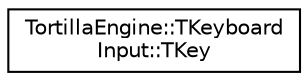 digraph "Graphical Class Hierarchy"
{
 // LATEX_PDF_SIZE
  edge [fontname="Helvetica",fontsize="10",labelfontname="Helvetica",labelfontsize="10"];
  node [fontname="Helvetica",fontsize="10",shape=record];
  rankdir="LR";
  Node0 [label="TortillaEngine::TKeyboard\lInput::TKey",height=0.2,width=0.4,color="black", fillcolor="white", style="filled",URL="$struct_tortilla_engine_1_1_t_keyboard_input_1_1_t_key.html",tooltip="Key data."];
}
